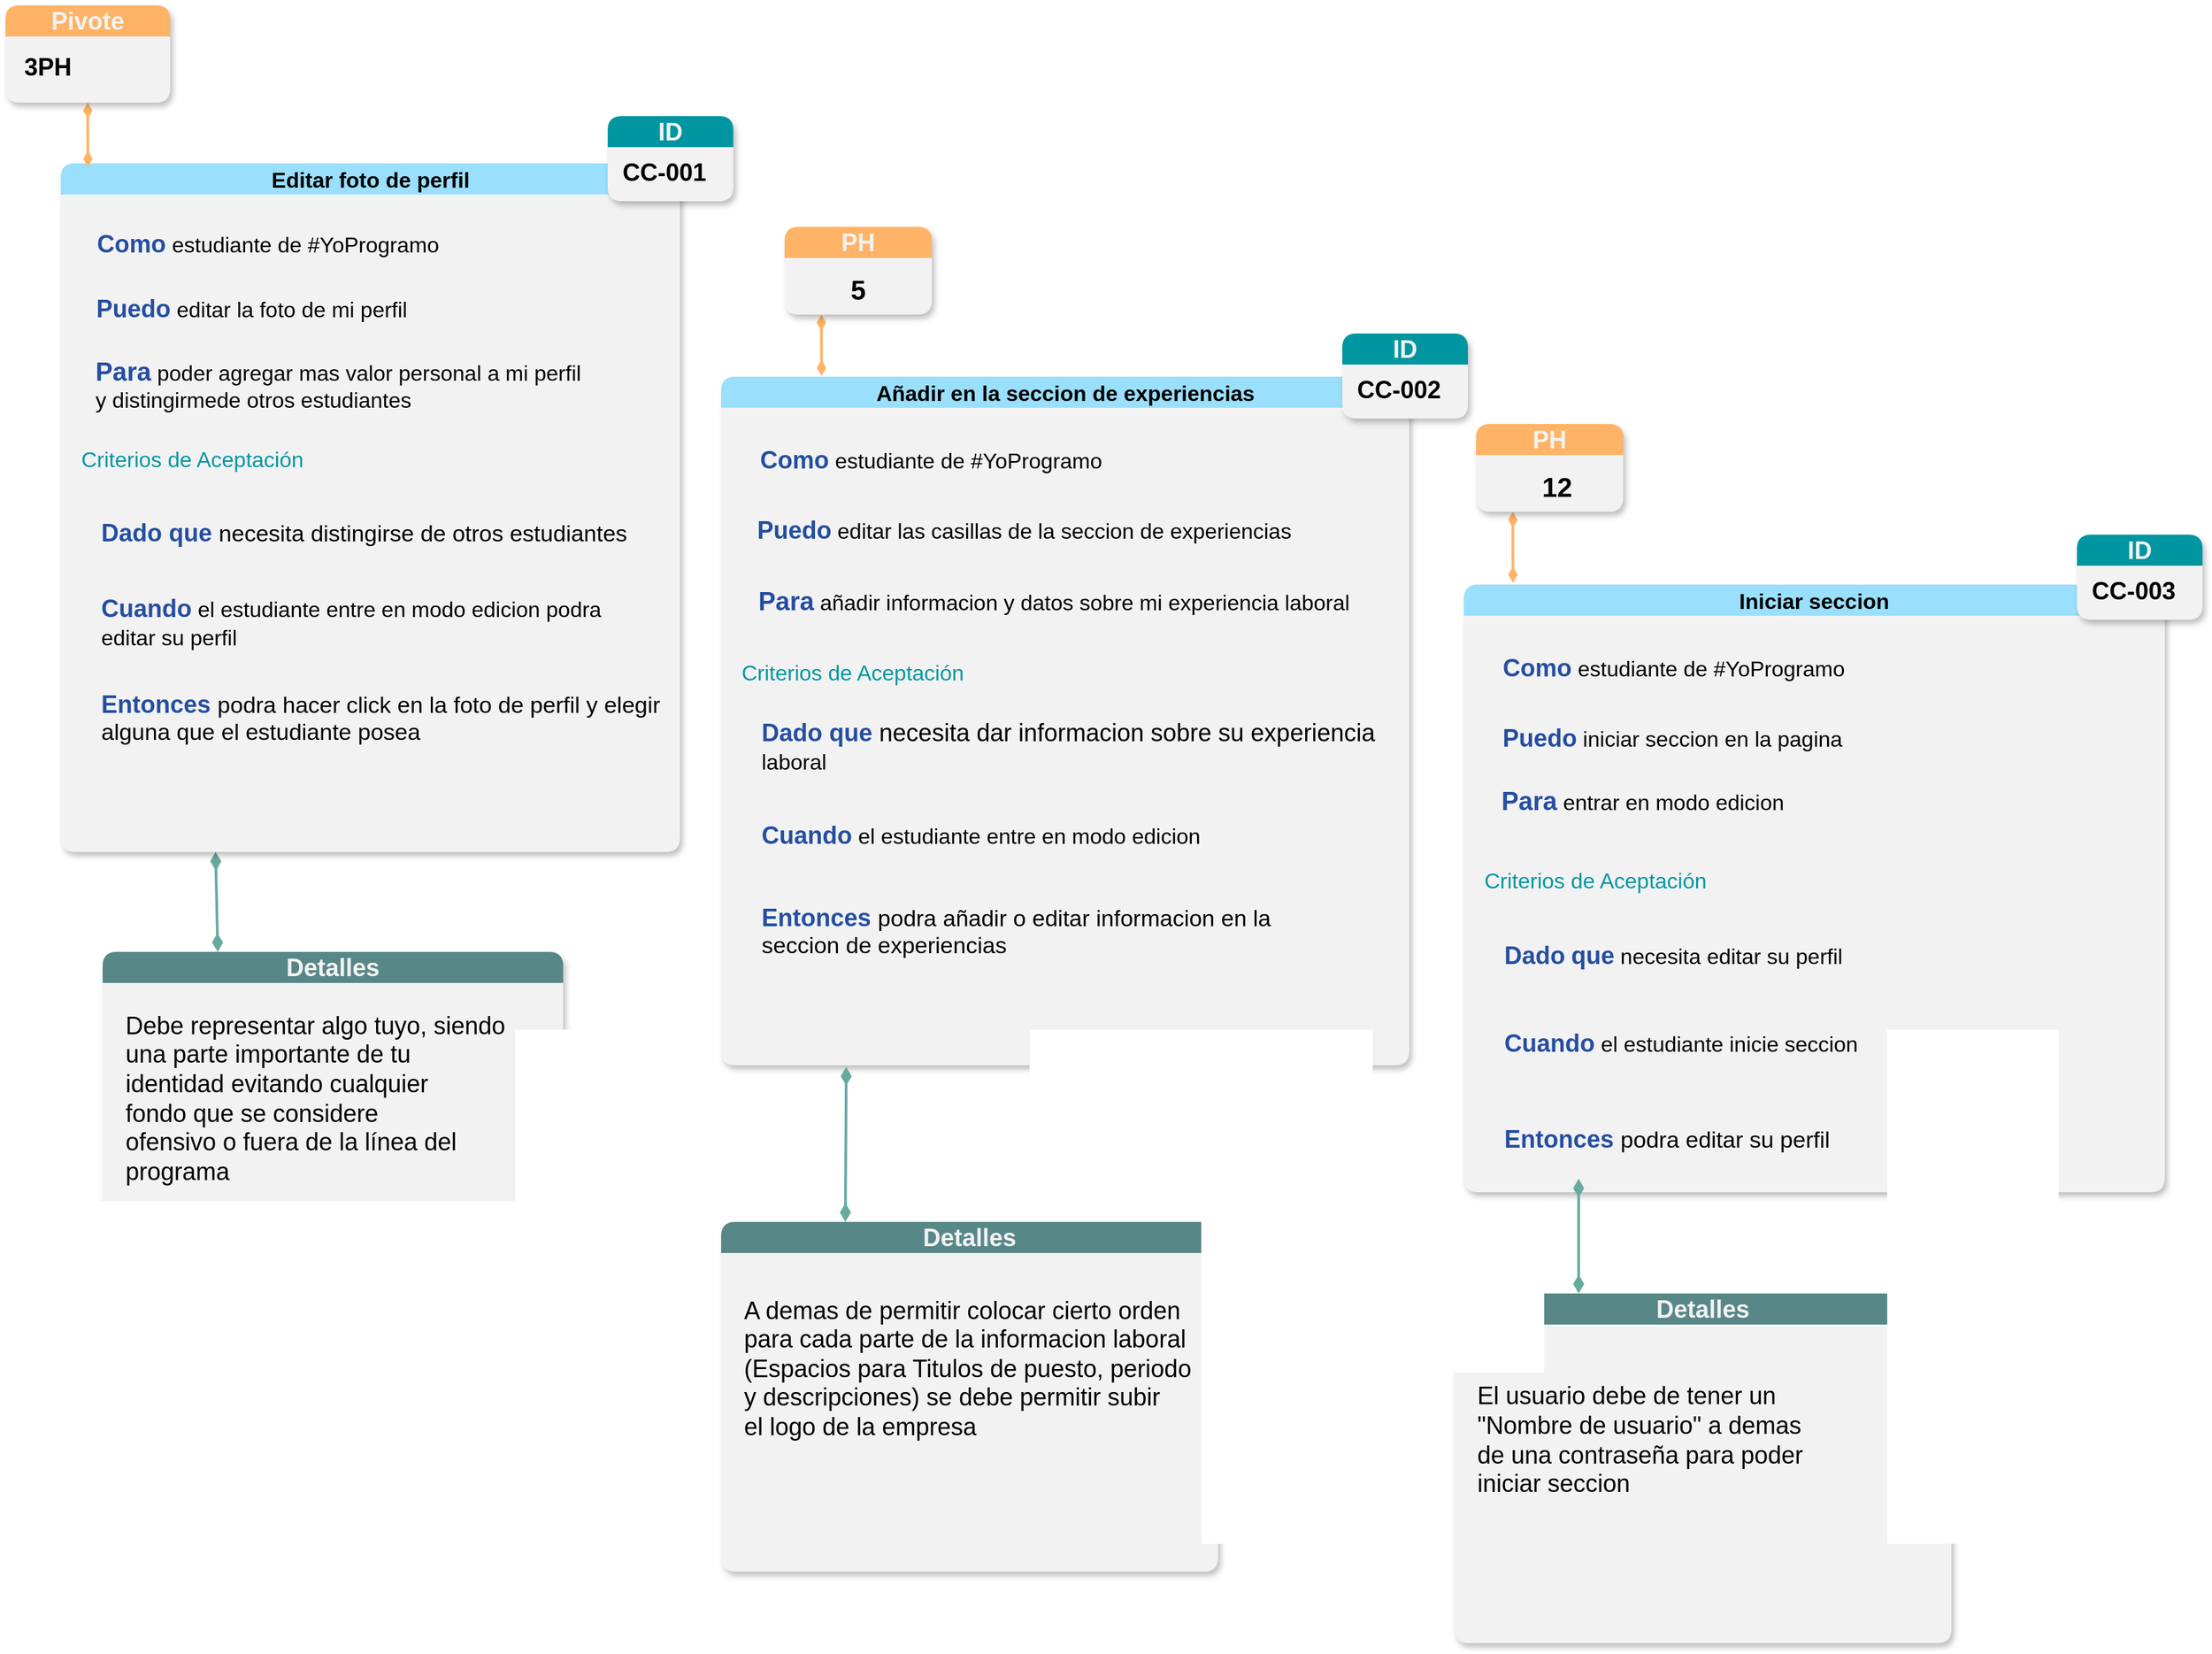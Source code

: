 <mxfile version="20.8.5" type="github">
  <diagram id="VT3ukQr_QPmnwt55tYps" name="Página-1">
    <mxGraphModel dx="1834" dy="1275" grid="0" gridSize="10" guides="1" tooltips="1" connect="1" arrows="1" fold="1" page="0" pageScale="1" pageWidth="827" pageHeight="1169" math="0" shadow="0">
      <root>
        <mxCell id="0" />
        <mxCell id="1" parent="0" />
        <mxCell id="O-t6rVWiQCJ-l5KhlSIw-54" style="edgeStyle=none;curved=1;rounded=0;orthogonalLoop=1;jettySize=auto;html=1;exitX=0.25;exitY=1;exitDx=0;exitDy=0;entryX=0.25;entryY=0;entryDx=0;entryDy=0;fontSize=18;fontColor=#000000;startSize=8;endSize=8;strokeWidth=2;strokeColor=#67AB9F;endArrow=diamondThin;endFill=1;startArrow=diamondThin;startFill=1;" parent="1" source="O-t6rVWiQCJ-l5KhlSIw-2" target="O-t6rVWiQCJ-l5KhlSIw-48" edge="1">
          <mxGeometry relative="1" as="geometry" />
        </mxCell>
        <mxCell id="O-t6rVWiQCJ-l5KhlSIw-2" value="Editar foto de perfil" style="swimlane;whiteSpace=wrap;html=1;fontSize=16;fillColor=#9ADFFC;strokeColor=none;gradientColor=none;swimlaneFillColor=#F2F2F2;rounded=1;shadow=1;" parent="1" vertex="1">
          <mxGeometry x="-674" y="-622" width="458.5" height="510" as="geometry" />
        </mxCell>
        <mxCell id="O-t6rVWiQCJ-l5KhlSIw-5" value="&lt;font style=&quot;vertical-align: inherit;&quot;&gt;&lt;font style=&quot;vertical-align: inherit;&quot;&gt;&lt;font style=&quot;vertical-align: inherit;&quot;&gt;&lt;font style=&quot;vertical-align: inherit;&quot;&gt;&lt;font style=&quot;vertical-align: inherit;&quot;&gt;&lt;font style=&quot;vertical-align: inherit;&quot;&gt;&lt;font style=&quot;vertical-align: inherit;&quot;&gt;&lt;font style=&quot;vertical-align: inherit;&quot;&gt;&lt;font style=&quot;vertical-align: inherit;&quot;&gt;&lt;font style=&quot;vertical-align: inherit;&quot;&gt;&lt;font style=&quot;vertical-align: inherit;&quot;&gt;&lt;font style=&quot;vertical-align: inherit;&quot;&gt;&lt;font style=&quot;vertical-align: inherit;&quot;&gt;&lt;font style=&quot;vertical-align: inherit;&quot;&gt;&lt;font style=&quot;vertical-align: inherit;&quot;&gt;&lt;font style=&quot;vertical-align: inherit;&quot;&gt;&lt;font style=&quot;vertical-align: inherit;&quot;&gt;&lt;font style=&quot;vertical-align: inherit;&quot;&gt;&lt;font style=&quot;vertical-align: inherit;&quot;&gt;&lt;font style=&quot;vertical-align: inherit;&quot;&gt;&lt;font color=&quot;#254ea1&quot;&gt;&lt;b&gt;&lt;font style=&quot;font-size: 18px;&quot;&gt;Como&lt;/font&gt;&lt;/b&gt; &lt;/font&gt;estudiante de #YoProgramo&lt;/font&gt;&lt;/font&gt;&lt;/font&gt;&lt;/font&gt;&lt;/font&gt;&lt;/font&gt;&lt;/font&gt;&lt;/font&gt;&lt;/font&gt;&lt;/font&gt;&lt;/font&gt;&lt;/font&gt;&lt;/font&gt;&lt;/font&gt;&lt;/font&gt;&lt;/font&gt;&lt;/font&gt;&lt;/font&gt;&lt;br&gt;&lt;/font&gt;&lt;/font&gt;" style="text;html=1;align=center;verticalAlign=middle;resizable=0;points=[];autosize=1;strokeColor=none;fillColor=none;fontSize=16;" parent="O-t6rVWiQCJ-l5KhlSIw-2" vertex="1">
          <mxGeometry x="15" y="42.5" width="275" height="34" as="geometry" />
        </mxCell>
        <mxCell id="O-t6rVWiQCJ-l5KhlSIw-6" value="&lt;font style=&quot;vertical-align: inherit;&quot;&gt;&lt;font style=&quot;vertical-align: inherit;&quot;&gt;&lt;font style=&quot;vertical-align: inherit;&quot;&gt;&lt;font style=&quot;vertical-align: inherit;&quot;&gt;&lt;font style=&quot;vertical-align: inherit;&quot;&gt;&lt;font style=&quot;vertical-align: inherit;&quot;&gt;&lt;font style=&quot;vertical-align: inherit;&quot;&gt;&lt;font style=&quot;vertical-align: inherit;&quot;&gt;&lt;b&gt;&lt;font color=&quot;#254ea1&quot; style=&quot;font-size: 18px;&quot;&gt;Puedo&lt;/font&gt;&lt;/b&gt; editar la foto de&amp;nbsp;&lt;/font&gt;&lt;/font&gt;&lt;font style=&quot;vertical-align: inherit;&quot;&gt;&lt;font style=&quot;vertical-align: inherit;&quot;&gt;mi perfil&lt;/font&gt;&lt;/font&gt;&lt;br&gt;&lt;/font&gt;&lt;/font&gt;&lt;/font&gt;&lt;/font&gt;&lt;/font&gt;&lt;/font&gt;" style="text;html=1;align=center;verticalAlign=middle;resizable=0;points=[];autosize=1;strokeColor=none;fillColor=none;fontSize=16;" parent="O-t6rVWiQCJ-l5KhlSIw-2" vertex="1">
          <mxGeometry x="15" y="91" width="251" height="34" as="geometry" />
        </mxCell>
        <mxCell id="O-t6rVWiQCJ-l5KhlSIw-7" value="&lt;font style=&quot;vertical-align: inherit;&quot;&gt;&lt;font style=&quot;vertical-align: inherit;&quot;&gt;&lt;font style=&quot;vertical-align: inherit;&quot;&gt;&lt;font style=&quot;vertical-align: inherit;&quot;&gt;&lt;b&gt;&lt;font color=&quot;#254ea1&quot; style=&quot;font-size: 19px;&quot;&gt;Para&lt;/font&gt;&lt;/b&gt; poder agregar mas valor&amp;nbsp;&lt;/font&gt;&lt;/font&gt;&lt;font style=&quot;vertical-align: inherit;&quot;&gt;&lt;font style=&quot;vertical-align: inherit;&quot;&gt;personal a mi perfil &lt;br&gt;&lt;div style=&quot;text-align: left;&quot;&gt;&lt;font style=&quot;background-color: initial; vertical-align: inherit;&quot;&gt;&lt;font style=&quot;vertical-align: inherit;&quot;&gt;y distingirme&lt;/font&gt;&lt;/font&gt;&lt;span style=&quot;background-color: initial;&quot;&gt;de otros estudiantes&lt;/span&gt;&lt;/div&gt;&lt;/font&gt;&lt;/font&gt;&lt;/font&gt;&lt;/font&gt;" style="text;html=1;align=center;verticalAlign=middle;resizable=0;points=[];autosize=1;strokeColor=none;fillColor=none;fontSize=16;" parent="O-t6rVWiQCJ-l5KhlSIw-2" vertex="1">
          <mxGeometry x="15" y="136.5" width="380" height="54" as="geometry" />
        </mxCell>
        <mxCell id="O-t6rVWiQCJ-l5KhlSIw-9" value="&lt;font style=&quot;vertical-align: inherit;&quot;&gt;&lt;font style=&quot;vertical-align: inherit;&quot;&gt;&lt;font style=&quot;vertical-align: inherit;&quot;&gt;&lt;font color=&quot;#0096a1&quot; style=&quot;vertical-align: inherit;&quot;&gt;Criterios de Aceptación&lt;/font&gt;&lt;/font&gt;&lt;/font&gt;&lt;/font&gt;" style="text;html=1;align=center;verticalAlign=middle;resizable=0;points=[];autosize=1;strokeColor=none;fillColor=none;fontSize=16;" parent="O-t6rVWiQCJ-l5KhlSIw-2" vertex="1">
          <mxGeometry x="6" y="203.5" width="182" height="31" as="geometry" />
        </mxCell>
        <mxCell id="O-t6rVWiQCJ-l5KhlSIw-10" value="&lt;font style=&quot;vertical-align: inherit;&quot;&gt;&lt;font style=&quot;vertical-align: inherit;&quot;&gt;&lt;font style=&quot;vertical-align: inherit;&quot;&gt;&lt;font style=&quot;vertical-align: inherit;&quot;&gt;&lt;font style=&quot;vertical-align: inherit;&quot;&gt;&lt;font style=&quot;vertical-align: inherit;&quot;&gt;&lt;font style=&quot;vertical-align: inherit;&quot;&gt;&lt;font style=&quot;vertical-align: inherit;&quot;&gt;&lt;font style=&quot;font-size: 18px;&quot; color=&quot;#254ea1&quot;&gt;&lt;b&gt;Dado&amp;nbsp;&lt;/b&gt;&lt;/font&gt;&lt;font color=&quot;#254ea1&quot; style=&quot;font-size: 18px;&quot;&gt;&lt;b&gt;que&amp;nbsp;&lt;/b&gt;&lt;/font&gt;&lt;span style=&quot;font-size: 17px;&quot;&gt;necesita distingirse de otros estudiantes&lt;/span&gt;&lt;/font&gt;&lt;/font&gt;&lt;/font&gt;&lt;/font&gt;&lt;/font&gt;&lt;/font&gt;&lt;/font&gt;&lt;/font&gt;" style="text;html=1;align=left;verticalAlign=middle;resizable=0;points=[];autosize=1;strokeColor=none;fillColor=none;fontSize=16;" parent="O-t6rVWiQCJ-l5KhlSIw-2" vertex="1">
          <mxGeometry x="27.5" y="256.5" width="413" height="35" as="geometry" />
        </mxCell>
        <mxCell id="O-t6rVWiQCJ-l5KhlSIw-11" value="&lt;font style=&quot;vertical-align: inherit;&quot;&gt;&lt;font style=&quot;vertical-align: inherit;&quot;&gt;&lt;font style=&quot;vertical-align: inherit;&quot;&gt;&lt;font style=&quot;vertical-align: inherit;&quot;&gt;&lt;font style=&quot;vertical-align: inherit;&quot;&gt;&lt;font style=&quot;vertical-align: inherit;&quot;&gt;&lt;font style=&quot;vertical-align: inherit;&quot;&gt;&lt;font style=&quot;vertical-align: inherit;&quot;&gt;&lt;font style=&quot;font-size: 18px;&quot; color=&quot;#254ea1&quot;&gt;&lt;b style=&quot;&quot;&gt;Cuando&lt;/b&gt;&lt;/font&gt; el estudiante entre en modo edicion podra &lt;br&gt;editar su perfil&lt;/font&gt;&lt;/font&gt;&lt;/font&gt;&lt;/font&gt;&lt;/font&gt;&lt;/font&gt;&lt;/font&gt;&lt;/font&gt;" style="text;html=1;align=left;verticalAlign=middle;resizable=0;points=[];autosize=1;strokeColor=none;fillColor=none;fontSize=16;" parent="O-t6rVWiQCJ-l5KhlSIw-2" vertex="1">
          <mxGeometry x="27.5" y="312.5" width="393" height="54" as="geometry" />
        </mxCell>
        <mxCell id="O-t6rVWiQCJ-l5KhlSIw-12" value="&lt;font style=&quot;vertical-align: inherit;&quot;&gt;&lt;font style=&quot;vertical-align: inherit;&quot;&gt;&lt;font style=&quot;vertical-align: inherit;&quot;&gt;&lt;font style=&quot;vertical-align: inherit;&quot;&gt;&lt;font color=&quot;#254ea1&quot; style=&quot;font-size: 18px;&quot;&gt;&lt;b&gt;Entonces &lt;/b&gt;&lt;/font&gt;&lt;span style=&quot;font-size: 17px;&quot;&gt;podra hacer click en la foto de perfil y elegir &lt;/span&gt;&lt;br&gt;&lt;span style=&quot;font-size: 17px;&quot;&gt;alguna que el estudiante posea&amp;nbsp;&lt;/span&gt;&lt;/font&gt;&lt;/font&gt;&lt;/font&gt;&lt;/font&gt;" style="text;html=1;align=left;verticalAlign=middle;resizable=0;points=[];autosize=1;strokeColor=none;fillColor=none;fontSize=16;" parent="O-t6rVWiQCJ-l5KhlSIw-2" vertex="1">
          <mxGeometry x="27.5" y="382.5" width="437" height="56" as="geometry" />
        </mxCell>
        <mxCell id="O-t6rVWiQCJ-l5KhlSIw-31" value="Añadir en la seccion de experiencias" style="swimlane;whiteSpace=wrap;html=1;fontSize=16;fillColor=#9ADFFC;strokeColor=none;gradientColor=none;swimlaneFillColor=#F2F2F2;rounded=1;shadow=1;" parent="1" vertex="1">
          <mxGeometry x="-185" y="-464" width="509.5" height="510" as="geometry" />
        </mxCell>
        <mxCell id="O-t6rVWiQCJ-l5KhlSIw-32" value="&lt;font style=&quot;vertical-align: inherit;&quot;&gt;&lt;font style=&quot;vertical-align: inherit;&quot;&gt;&lt;font style=&quot;vertical-align: inherit;&quot;&gt;&lt;font style=&quot;vertical-align: inherit;&quot;&gt;&lt;font style=&quot;vertical-align: inherit;&quot;&gt;&lt;font style=&quot;vertical-align: inherit;&quot;&gt;&lt;font style=&quot;vertical-align: inherit;&quot;&gt;&lt;font style=&quot;vertical-align: inherit;&quot;&gt;&lt;font style=&quot;vertical-align: inherit;&quot;&gt;&lt;font style=&quot;vertical-align: inherit;&quot;&gt;&lt;font style=&quot;vertical-align: inherit;&quot;&gt;&lt;font style=&quot;vertical-align: inherit;&quot;&gt;&lt;font style=&quot;vertical-align: inherit;&quot;&gt;&lt;font style=&quot;vertical-align: inherit;&quot;&gt;&lt;font style=&quot;vertical-align: inherit;&quot;&gt;&lt;font style=&quot;vertical-align: inherit;&quot;&gt;&lt;font style=&quot;vertical-align: inherit;&quot;&gt;&lt;font style=&quot;vertical-align: inherit;&quot;&gt;&lt;font style=&quot;vertical-align: inherit;&quot;&gt;&lt;font style=&quot;vertical-align: inherit;&quot;&gt;&lt;font color=&quot;#254ea1&quot;&gt;&lt;b&gt;&lt;font style=&quot;font-size: 18px;&quot;&gt;Como&lt;/font&gt;&lt;/b&gt; &lt;/font&gt;estudiante de #YoProgramo&lt;/font&gt;&lt;/font&gt;&lt;/font&gt;&lt;/font&gt;&lt;/font&gt;&lt;/font&gt;&lt;/font&gt;&lt;/font&gt;&lt;/font&gt;&lt;/font&gt;&lt;/font&gt;&lt;/font&gt;&lt;/font&gt;&lt;/font&gt;&lt;/font&gt;&lt;/font&gt;&lt;/font&gt;&lt;/font&gt;&lt;br&gt;&lt;/font&gt;&lt;/font&gt;" style="text;html=1;align=center;verticalAlign=middle;resizable=0;points=[];autosize=1;strokeColor=none;fillColor=none;fontSize=16;" parent="O-t6rVWiQCJ-l5KhlSIw-31" vertex="1">
          <mxGeometry x="17.5" y="45" width="275" height="34" as="geometry" />
        </mxCell>
        <mxCell id="O-t6rVWiQCJ-l5KhlSIw-33" value="&lt;font style=&quot;vertical-align: inherit;&quot;&gt;&lt;font style=&quot;vertical-align: inherit;&quot;&gt;&lt;font style=&quot;vertical-align: inherit;&quot;&gt;&lt;font style=&quot;vertical-align: inherit;&quot;&gt;&lt;font style=&quot;vertical-align: inherit;&quot;&gt;&lt;font style=&quot;vertical-align: inherit;&quot;&gt;&lt;font style=&quot;vertical-align: inherit;&quot;&gt;&lt;font style=&quot;vertical-align: inherit;&quot;&gt;&lt;b&gt;&lt;font color=&quot;#254ea1&quot; style=&quot;font-size: 18px;&quot;&gt;Puedo&lt;/font&gt;&lt;/b&gt;&amp;nbsp;editar las casillas de la seccion de experiencias&lt;/font&gt;&lt;/font&gt;&lt;br&gt;&lt;/font&gt;&lt;/font&gt;&lt;/font&gt;&lt;/font&gt;&lt;/font&gt;&lt;/font&gt;" style="text;html=1;align=center;verticalAlign=middle;resizable=0;points=[];autosize=1;strokeColor=none;fillColor=none;fontSize=16;" parent="O-t6rVWiQCJ-l5KhlSIw-31" vertex="1">
          <mxGeometry x="16" y="97" width="416" height="34" as="geometry" />
        </mxCell>
        <mxCell id="O-t6rVWiQCJ-l5KhlSIw-34" value="&lt;font style=&quot;vertical-align: inherit;&quot;&gt;&lt;font style=&quot;vertical-align: inherit;&quot;&gt;&lt;font style=&quot;vertical-align: inherit;&quot;&gt;&lt;font style=&quot;vertical-align: inherit;&quot;&gt;&lt;b&gt;&lt;font color=&quot;#254ea1&quot; style=&quot;font-size: 19px;&quot;&gt;Para&lt;/font&gt;&lt;/b&gt;&amp;nbsp;añadir informacion y datos sobre mi experiencia laboral&lt;/font&gt;&lt;/font&gt;&lt;/font&gt;&lt;/font&gt;" style="text;html=1;align=center;verticalAlign=middle;resizable=0;points=[];autosize=1;strokeColor=none;fillColor=none;fontSize=16;" parent="O-t6rVWiQCJ-l5KhlSIw-31" vertex="1">
          <mxGeometry x="17.5" y="149" width="457" height="35" as="geometry" />
        </mxCell>
        <mxCell id="O-t6rVWiQCJ-l5KhlSIw-35" value="&lt;font style=&quot;vertical-align: inherit;&quot;&gt;&lt;font style=&quot;vertical-align: inherit;&quot;&gt;&lt;font style=&quot;vertical-align: inherit;&quot;&gt;&lt;font color=&quot;#0096a1&quot; style=&quot;vertical-align: inherit;&quot;&gt;Criterios de Aceptación&lt;/font&gt;&lt;/font&gt;&lt;/font&gt;&lt;/font&gt;" style="text;html=1;align=center;verticalAlign=middle;resizable=0;points=[];autosize=1;strokeColor=none;fillColor=none;fontSize=16;" parent="O-t6rVWiQCJ-l5KhlSIw-31" vertex="1">
          <mxGeometry x="6" y="203.5" width="182" height="31" as="geometry" />
        </mxCell>
        <mxCell id="O-t6rVWiQCJ-l5KhlSIw-36" value="&lt;font style=&quot;vertical-align: inherit;&quot;&gt;&lt;font style=&quot;vertical-align: inherit;&quot;&gt;&lt;font style=&quot;vertical-align: inherit;&quot;&gt;&lt;font style=&quot;vertical-align: inherit;&quot;&gt;&lt;font style=&quot;vertical-align: inherit;&quot;&gt;&lt;font style=&quot;vertical-align: inherit;&quot;&gt;&lt;font style=&quot;vertical-align: inherit; font-size: 18px;&quot;&gt;&lt;font style=&quot;vertical-align: inherit; font-size: 18px;&quot;&gt;&lt;font color=&quot;#254ea1&quot;&gt;&lt;font style=&quot;font-size: 18px;&quot;&gt;&lt;b style=&quot;&quot;&gt;Dado &lt;/b&gt;&lt;/font&gt;&lt;b&gt;que&lt;/b&gt;&lt;/font&gt; necesita dar informacion sobre su experiencia&amp;nbsp;&lt;br&gt;&lt;/font&gt;&lt;/font&gt;&lt;/font&gt;&lt;/font&gt;&lt;/font&gt;&lt;/font&gt;laboral&lt;br&gt;&lt;/font&gt;&lt;/font&gt;" style="text;html=1;align=left;verticalAlign=middle;resizable=0;points=[];autosize=1;strokeColor=none;fillColor=none;fontSize=16;" parent="O-t6rVWiQCJ-l5KhlSIw-31" vertex="1">
          <mxGeometry x="27.5" y="246.5" width="482" height="54" as="geometry" />
        </mxCell>
        <mxCell id="O-t6rVWiQCJ-l5KhlSIw-37" value="&lt;font style=&quot;vertical-align: inherit;&quot;&gt;&lt;font style=&quot;vertical-align: inherit;&quot;&gt;&lt;font style=&quot;vertical-align: inherit;&quot;&gt;&lt;font style=&quot;vertical-align: inherit;&quot;&gt;&lt;font style=&quot;vertical-align: inherit;&quot;&gt;&lt;font style=&quot;vertical-align: inherit;&quot;&gt;&lt;font style=&quot;vertical-align: inherit;&quot;&gt;&lt;font style=&quot;vertical-align: inherit;&quot;&gt;&lt;font style=&quot;font-size: 18px;&quot; color=&quot;#254ea1&quot;&gt;&lt;b style=&quot;&quot;&gt;Cuando&lt;/b&gt;&lt;/font&gt; el estudiante entre en modo edicion&amp;nbsp;&lt;/font&gt;&lt;/font&gt;&lt;/font&gt;&lt;/font&gt;&lt;/font&gt;&lt;/font&gt;&lt;/font&gt;&lt;/font&gt;" style="text;html=1;align=left;verticalAlign=middle;resizable=0;points=[];autosize=1;strokeColor=none;fillColor=none;fontSize=16;" parent="O-t6rVWiQCJ-l5KhlSIw-31" vertex="1">
          <mxGeometry x="27.5" y="322.5" width="352" height="35" as="geometry" />
        </mxCell>
        <mxCell id="O-t6rVWiQCJ-l5KhlSIw-38" value="&lt;font style=&quot;vertical-align: inherit;&quot;&gt;&lt;font style=&quot;vertical-align: inherit;&quot;&gt;&lt;font style=&quot;vertical-align: inherit;&quot;&gt;&lt;font style=&quot;vertical-align: inherit;&quot;&gt;&lt;font color=&quot;#254ea1&quot; style=&quot;font-size: 18px;&quot;&gt;&lt;b&gt;Entonces &lt;/b&gt;&lt;/font&gt;&lt;span style=&quot;font-size: 17px;&quot;&gt;podra añadir o editar informacion en la&amp;nbsp;&lt;br&gt;seccion de experiencias&lt;br&gt;&lt;/span&gt;&lt;/font&gt;&lt;/font&gt;&lt;/font&gt;&lt;/font&gt;" style="text;html=1;align=left;verticalAlign=middle;resizable=0;points=[];autosize=1;strokeColor=none;fillColor=none;fontSize=16;" parent="O-t6rVWiQCJ-l5KhlSIw-31" vertex="1">
          <mxGeometry x="27.5" y="382.5" width="404" height="56" as="geometry" />
        </mxCell>
        <mxCell id="O-t6rVWiQCJ-l5KhlSIw-39" value="Iniciar seccion" style="swimlane;whiteSpace=wrap;html=1;fontSize=16;fillColor=#9ADFFC;strokeColor=none;gradientColor=none;swimlaneFillColor=#F2F2F2;rounded=1;shadow=1;" parent="1" vertex="1">
          <mxGeometry x="365" y="-310" width="519" height="450" as="geometry" />
        </mxCell>
        <mxCell id="O-t6rVWiQCJ-l5KhlSIw-40" value="&lt;font style=&quot;vertical-align: inherit;&quot;&gt;&lt;font style=&quot;vertical-align: inherit;&quot;&gt;&lt;font style=&quot;vertical-align: inherit;&quot;&gt;&lt;font style=&quot;vertical-align: inherit;&quot;&gt;&lt;font style=&quot;vertical-align: inherit;&quot;&gt;&lt;font style=&quot;vertical-align: inherit;&quot;&gt;&lt;font style=&quot;vertical-align: inherit;&quot;&gt;&lt;font style=&quot;vertical-align: inherit;&quot;&gt;&lt;font style=&quot;vertical-align: inherit;&quot;&gt;&lt;font style=&quot;vertical-align: inherit;&quot;&gt;&lt;font style=&quot;vertical-align: inherit;&quot;&gt;&lt;font style=&quot;vertical-align: inherit;&quot;&gt;&lt;font style=&quot;vertical-align: inherit;&quot;&gt;&lt;font style=&quot;vertical-align: inherit;&quot;&gt;&lt;font style=&quot;vertical-align: inherit;&quot;&gt;&lt;font style=&quot;vertical-align: inherit;&quot;&gt;&lt;font style=&quot;vertical-align: inherit;&quot;&gt;&lt;font style=&quot;vertical-align: inherit;&quot;&gt;&lt;font style=&quot;vertical-align: inherit;&quot;&gt;&lt;font style=&quot;vertical-align: inherit;&quot;&gt;&lt;font color=&quot;#254ea1&quot;&gt;&lt;b&gt;&lt;font style=&quot;font-size: 18px;&quot;&gt;Como&lt;/font&gt;&lt;/b&gt; &lt;/font&gt;estudiante de #YoProgramo&lt;/font&gt;&lt;/font&gt;&lt;/font&gt;&lt;/font&gt;&lt;/font&gt;&lt;/font&gt;&lt;/font&gt;&lt;/font&gt;&lt;/font&gt;&lt;/font&gt;&lt;/font&gt;&lt;/font&gt;&lt;/font&gt;&lt;/font&gt;&lt;/font&gt;&lt;/font&gt;&lt;/font&gt;&lt;/font&gt;&lt;br&gt;&lt;/font&gt;&lt;/font&gt;" style="text;html=1;align=center;verticalAlign=middle;resizable=0;points=[];autosize=1;strokeColor=none;fillColor=none;fontSize=16;" parent="O-t6rVWiQCJ-l5KhlSIw-39" vertex="1">
          <mxGeometry x="17.5" y="45" width="275" height="34" as="geometry" />
        </mxCell>
        <mxCell id="O-t6rVWiQCJ-l5KhlSIw-41" value="&lt;font style=&quot;vertical-align: inherit;&quot;&gt;&lt;font style=&quot;vertical-align: inherit;&quot;&gt;&lt;font style=&quot;vertical-align: inherit;&quot;&gt;&lt;font style=&quot;vertical-align: inherit;&quot;&gt;&lt;font style=&quot;vertical-align: inherit;&quot;&gt;&lt;font style=&quot;vertical-align: inherit;&quot;&gt;&lt;font style=&quot;vertical-align: inherit;&quot;&gt;&lt;font style=&quot;vertical-align: inherit;&quot;&gt;&lt;b&gt;&lt;font color=&quot;#254ea1&quot; style=&quot;font-size: 18px;&quot;&gt;Puedo&lt;/font&gt;&lt;/b&gt;&amp;nbsp;iniciar seccion en la pagina&lt;/font&gt;&lt;/font&gt;&lt;br&gt;&lt;/font&gt;&lt;/font&gt;&lt;/font&gt;&lt;/font&gt;&lt;/font&gt;&lt;/font&gt;" style="text;html=1;align=center;verticalAlign=middle;resizable=0;points=[];autosize=1;strokeColor=none;fillColor=none;fontSize=16;" parent="O-t6rVWiQCJ-l5KhlSIw-39" vertex="1">
          <mxGeometry x="17.5" y="97" width="272" height="34" as="geometry" />
        </mxCell>
        <mxCell id="O-t6rVWiQCJ-l5KhlSIw-42" value="&lt;font style=&quot;vertical-align: inherit;&quot;&gt;&lt;font style=&quot;vertical-align: inherit;&quot;&gt;&lt;font style=&quot;vertical-align: inherit;&quot;&gt;&lt;font style=&quot;vertical-align: inherit;&quot;&gt;&lt;b&gt;&lt;font color=&quot;#254ea1&quot; style=&quot;font-size: 19px;&quot;&gt;Para&lt;/font&gt;&lt;/b&gt;&amp;nbsp;entrar en modo edicion&lt;/font&gt;&lt;/font&gt;&lt;/font&gt;&lt;/font&gt;" style="text;html=1;align=center;verticalAlign=middle;resizable=0;points=[];autosize=1;strokeColor=none;fillColor=none;fontSize=16;" parent="O-t6rVWiQCJ-l5KhlSIw-39" vertex="1">
          <mxGeometry x="17.5" y="143" width="229" height="35" as="geometry" />
        </mxCell>
        <mxCell id="O-t6rVWiQCJ-l5KhlSIw-43" value="&lt;font style=&quot;vertical-align: inherit;&quot;&gt;&lt;font style=&quot;vertical-align: inherit;&quot;&gt;&lt;font style=&quot;vertical-align: inherit;&quot;&gt;&lt;font color=&quot;#0096a1&quot; style=&quot;vertical-align: inherit;&quot;&gt;Criterios de Aceptación&lt;/font&gt;&lt;/font&gt;&lt;/font&gt;&lt;/font&gt;" style="text;html=1;align=center;verticalAlign=middle;resizable=0;points=[];autosize=1;strokeColor=none;fillColor=none;fontSize=16;" parent="O-t6rVWiQCJ-l5KhlSIw-39" vertex="1">
          <mxGeometry x="6" y="203.5" width="182" height="31" as="geometry" />
        </mxCell>
        <mxCell id="O-t6rVWiQCJ-l5KhlSIw-44" value="&lt;font style=&quot;vertical-align: inherit;&quot;&gt;&lt;font style=&quot;vertical-align: inherit;&quot;&gt;&lt;font style=&quot;vertical-align: inherit;&quot;&gt;&lt;font style=&quot;vertical-align: inherit;&quot;&gt;&lt;font style=&quot;vertical-align: inherit;&quot;&gt;&lt;font style=&quot;vertical-align: inherit;&quot;&gt;&lt;font style=&quot;vertical-align: inherit;&quot;&gt;&lt;font style=&quot;vertical-align: inherit;&quot;&gt;&lt;font style=&quot;&quot; color=&quot;#254ea1&quot;&gt;&lt;b style=&quot;&quot;&gt;&lt;font style=&quot;font-size: 18px;&quot;&gt;Dado&lt;/font&gt;&lt;/b&gt;&lt;b style=&quot;font-size: 16px;&quot;&gt; &lt;/b&gt;&lt;/font&gt;&lt;b&gt;&lt;font color=&quot;#254ea1&quot; style=&quot;font-size: 18px;&quot;&gt;que&lt;/font&gt;&lt;/b&gt; necesita editar su perfil&lt;/font&gt;&lt;/font&gt;&lt;/font&gt;&lt;/font&gt;&lt;/font&gt;&lt;/font&gt;&lt;br&gt;&lt;/font&gt;&lt;/font&gt;" style="text;html=1;align=left;verticalAlign=middle;resizable=0;points=[];autosize=1;strokeColor=none;fillColor=none;fontSize=16;" parent="O-t6rVWiQCJ-l5KhlSIw-39" vertex="1">
          <mxGeometry x="27.5" y="257.5" width="272" height="34" as="geometry" />
        </mxCell>
        <mxCell id="O-t6rVWiQCJ-l5KhlSIw-45" value="&lt;font style=&quot;vertical-align: inherit;&quot;&gt;&lt;font style=&quot;vertical-align: inherit;&quot;&gt;&lt;font style=&quot;vertical-align: inherit;&quot;&gt;&lt;font style=&quot;vertical-align: inherit;&quot;&gt;&lt;font style=&quot;vertical-align: inherit;&quot;&gt;&lt;font style=&quot;vertical-align: inherit;&quot;&gt;&lt;font style=&quot;vertical-align: inherit;&quot;&gt;&lt;font style=&quot;vertical-align: inherit;&quot;&gt;&lt;font style=&quot;font-size: 18px;&quot; color=&quot;#254ea1&quot;&gt;&lt;b style=&quot;&quot;&gt;Cuando&lt;/b&gt;&lt;/font&gt; el estudiante inicie seccion&amp;nbsp;&lt;/font&gt;&lt;/font&gt;&lt;/font&gt;&lt;/font&gt;&lt;/font&gt;&lt;/font&gt;&lt;/font&gt;&lt;/font&gt;" style="text;html=1;align=left;verticalAlign=middle;resizable=0;points=[];autosize=1;strokeColor=none;fillColor=none;fontSize=16;" parent="O-t6rVWiQCJ-l5KhlSIw-39" vertex="1">
          <mxGeometry x="27.5" y="322.5" width="287" height="35" as="geometry" />
        </mxCell>
        <mxCell id="O-t6rVWiQCJ-l5KhlSIw-46" value="&lt;font style=&quot;vertical-align: inherit;&quot;&gt;&lt;font style=&quot;vertical-align: inherit;&quot;&gt;&lt;font style=&quot;vertical-align: inherit;&quot;&gt;&lt;font style=&quot;vertical-align: inherit;&quot;&gt;&lt;font color=&quot;#254ea1&quot; style=&quot;font-size: 18px;&quot;&gt;&lt;b&gt;Entonces &lt;/b&gt;&lt;/font&gt;&lt;span style=&quot;font-size: 17px;&quot;&gt;podra editar su perfil&lt;br&gt;&lt;/span&gt;&lt;/font&gt;&lt;/font&gt;&lt;/font&gt;&lt;/font&gt;" style="text;html=1;align=left;verticalAlign=middle;resizable=0;points=[];autosize=1;strokeColor=none;fillColor=none;fontSize=16;" parent="O-t6rVWiQCJ-l5KhlSIw-39" vertex="1">
          <mxGeometry x="27.5" y="393.5" width="263" height="35" as="geometry" />
        </mxCell>
        <mxCell id="O-t6rVWiQCJ-l5KhlSIw-48" value="&lt;font color=&quot;#f2f2f2&quot;&gt;Detalles&lt;/font&gt;" style="swimlane;whiteSpace=wrap;html=1;rounded=1;shadow=1;fontSize=18;fontColor=#254EA1;fillColor=#588787;gradientColor=none;swimlaneFillColor=#F2F2F2;strokeColor=none;" parent="1" vertex="1">
          <mxGeometry x="-643" y="-38" width="341" height="259" as="geometry" />
        </mxCell>
        <mxCell id="O-t6rVWiQCJ-l5KhlSIw-49" value="&lt;font color=&quot;#000000&quot;&gt;Debe representar algo tuyo, siendo&lt;br&gt;una parte importante de tu&lt;br&gt;identidad evitando cualquier&lt;br&gt;fondo que se considere&lt;br&gt;ofensivo o fuera de la línea del&lt;br&gt;programa&amp;nbsp;&lt;/font&gt;" style="text;html=1;align=left;verticalAlign=middle;resizable=0;points=[];autosize=1;strokeColor=none;fillColor=none;fontSize=18;fontColor=#F2F2F2;" parent="O-t6rVWiQCJ-l5KhlSIw-48" vertex="1">
          <mxGeometry x="15" y="38" width="303" height="142" as="geometry" />
        </mxCell>
        <mxCell id="O-t6rVWiQCJ-l5KhlSIw-55" style="edgeStyle=none;curved=1;rounded=0;orthogonalLoop=1;jettySize=auto;html=1;exitX=0.25;exitY=0;exitDx=0;exitDy=0;strokeColor=#67AB9F;strokeWidth=2;fontSize=18;fontColor=#000000;startArrow=diamondThin;startFill=1;endArrow=diamondThin;endFill=1;startSize=8;endSize=8;" parent="1" source="O-t6rVWiQCJ-l5KhlSIw-50" edge="1">
          <mxGeometry relative="1" as="geometry">
            <mxPoint x="-92.333" y="47.111" as="targetPoint" />
          </mxGeometry>
        </mxCell>
        <mxCell id="O-t6rVWiQCJ-l5KhlSIw-50" value="&lt;font color=&quot;#f2f2f2&quot;&gt;Detalles&lt;/font&gt;" style="swimlane;whiteSpace=wrap;html=1;rounded=1;shadow=1;fontSize=18;fontColor=#254EA1;fillColor=#588787;gradientColor=none;swimlaneFillColor=#F2F2F2;strokeColor=none;" parent="1" vertex="1">
          <mxGeometry x="-185" y="162" width="368" height="259" as="geometry" />
        </mxCell>
        <mxCell id="O-t6rVWiQCJ-l5KhlSIw-51" value="&lt;font color=&quot;#000000&quot;&gt;A demas de permitir colocar cierto orden&amp;nbsp;&lt;br&gt;para cada parte de la informacion laboral&lt;br&gt;(Espacios para Titulos de puesto, periodo&lt;br&gt;y descripciones) se debe permitir subir&lt;br&gt;el logo de la empresa&lt;br&gt;&lt;/font&gt;" style="text;html=1;align=left;verticalAlign=middle;resizable=0;points=[];autosize=1;strokeColor=none;fillColor=none;fontSize=18;fontColor=#F2F2F2;" parent="O-t6rVWiQCJ-l5KhlSIw-50" vertex="1">
          <mxGeometry x="15" y="49" width="353" height="120" as="geometry" />
        </mxCell>
        <mxCell id="O-t6rVWiQCJ-l5KhlSIw-56" style="edgeStyle=none;curved=1;rounded=0;orthogonalLoop=1;jettySize=auto;html=1;exitX=0.25;exitY=0;exitDx=0;exitDy=0;strokeColor=#67AB9F;strokeWidth=2;fontSize=18;fontColor=#000000;startArrow=diamondThin;startFill=1;endArrow=diamondThin;endFill=1;startSize=8;endSize=8;" parent="1" source="O-t6rVWiQCJ-l5KhlSIw-52" edge="1">
          <mxGeometry relative="1" as="geometry">
            <mxPoint x="450" y="130" as="targetPoint" />
          </mxGeometry>
        </mxCell>
        <mxCell id="O-t6rVWiQCJ-l5KhlSIw-52" value="&lt;font color=&quot;#f2f2f2&quot;&gt;Detalles&lt;/font&gt;" style="swimlane;whiteSpace=wrap;html=1;rounded=1;shadow=1;fontSize=18;fontColor=#254EA1;fillColor=#588787;gradientColor=none;swimlaneFillColor=#F2F2F2;strokeColor=none;" parent="1" vertex="1">
          <mxGeometry x="358" y="215" width="368" height="259" as="geometry" />
        </mxCell>
        <mxCell id="O-t6rVWiQCJ-l5KhlSIw-53" value="&lt;font color=&quot;#000000&quot;&gt;El usuario debe de tener un &lt;br&gt;&quot;Nombre de usuario&quot; a demas&lt;br&gt;de una contraseña para poder&lt;br&gt;iniciar seccion&lt;br&gt;&lt;/font&gt;" style="text;html=1;align=left;verticalAlign=middle;resizable=0;points=[];autosize=1;strokeColor=none;fillColor=none;fontSize=18;fontColor=#F2F2F2;" parent="O-t6rVWiQCJ-l5KhlSIw-52" vertex="1">
          <mxGeometry x="15" y="60" width="261" height="98" as="geometry" />
        </mxCell>
        <mxCell id="0bzHf-aCcdu05iV_dVPJ-3" style="edgeStyle=orthogonalEdgeStyle;rounded=0;orthogonalLoop=1;jettySize=auto;html=1;exitX=0.5;exitY=1;exitDx=0;exitDy=0;entryX=0.044;entryY=0.005;entryDx=0;entryDy=0;entryPerimeter=0;strokeWidth=2;strokeColor=#FFB366;endArrow=diamondThin;endFill=1;startArrow=diamondThin;startFill=1;" edge="1" parent="1" source="0bzHf-aCcdu05iV_dVPJ-1" target="O-t6rVWiQCJ-l5KhlSIw-2">
          <mxGeometry relative="1" as="geometry" />
        </mxCell>
        <mxCell id="0bzHf-aCcdu05iV_dVPJ-1" value="&lt;font color=&quot;#f2f2f2&quot;&gt;&lt;font style=&quot;vertical-align: inherit;&quot;&gt;&lt;font style=&quot;vertical-align: inherit;&quot;&gt;Pivote&lt;/font&gt;&lt;/font&gt;&lt;/font&gt;" style="swimlane;whiteSpace=wrap;html=1;rounded=1;shadow=1;fontSize=18;fontColor=#254EA1;fillColor=#FFB366;gradientColor=none;swimlaneFillColor=#F2F2F2;strokeColor=none;" vertex="1" parent="1">
          <mxGeometry x="-715" y="-739" width="122" height="72" as="geometry" />
        </mxCell>
        <mxCell id="0bzHf-aCcdu05iV_dVPJ-2" value="&lt;font color=&quot;#000000&quot;&gt;&lt;font style=&quot;vertical-align: inherit;&quot;&gt;&lt;font style=&quot;vertical-align: inherit;&quot;&gt;&lt;font style=&quot;vertical-align: inherit;&quot;&gt;&lt;font style=&quot;vertical-align: inherit;&quot;&gt;&lt;font style=&quot;vertical-align: inherit;&quot;&gt;&lt;font style=&quot;vertical-align: inherit;&quot;&gt;&lt;font style=&quot;vertical-align: inherit;&quot;&gt;&lt;font style=&quot;vertical-align: inherit;&quot;&gt;&lt;font style=&quot;vertical-align: inherit;&quot;&gt;&lt;font style=&quot;vertical-align: inherit;&quot;&gt;&lt;b&gt;3PH&lt;/b&gt;&lt;/font&gt;&lt;/font&gt;&lt;/font&gt;&lt;/font&gt;&lt;/font&gt;&lt;/font&gt;&lt;/font&gt;&lt;/font&gt;&lt;/font&gt;&lt;/font&gt;&lt;/font&gt;" style="text;html=1;align=left;verticalAlign=middle;resizable=0;points=[];autosize=1;strokeColor=none;fillColor=none;fontSize=18;fontColor=#F2F2F2;" vertex="1" parent="0bzHf-aCcdu05iV_dVPJ-1">
          <mxGeometry x="12" y="29" width="53" height="34" as="geometry" />
        </mxCell>
        <mxCell id="0bzHf-aCcdu05iV_dVPJ-8" style="edgeStyle=orthogonalEdgeStyle;rounded=0;orthogonalLoop=1;jettySize=auto;html=1;exitX=0.25;exitY=1;exitDx=0;exitDy=0;entryX=0.146;entryY=-0.001;entryDx=0;entryDy=0;entryPerimeter=0;strokeColor=#FFB366;strokeWidth=2;fontSize=20;startArrow=diamondThin;startFill=1;endArrow=diamondThin;endFill=1;" edge="1" parent="1" source="0bzHf-aCcdu05iV_dVPJ-4" target="O-t6rVWiQCJ-l5KhlSIw-31">
          <mxGeometry relative="1" as="geometry" />
        </mxCell>
        <mxCell id="0bzHf-aCcdu05iV_dVPJ-4" value="&lt;font color=&quot;#f2f2f2&quot;&gt;&lt;font style=&quot;vertical-align: inherit;&quot;&gt;&lt;font style=&quot;vertical-align: inherit;&quot;&gt;PH&lt;/font&gt;&lt;/font&gt;&lt;/font&gt;" style="swimlane;whiteSpace=wrap;html=1;rounded=1;shadow=1;fontSize=18;fontColor=#254EA1;fillColor=#FFB366;gradientColor=none;swimlaneFillColor=#F2F2F2;strokeColor=none;startSize=23;" vertex="1" parent="1">
          <mxGeometry x="-138" y="-575" width="109" height="65" as="geometry" />
        </mxCell>
        <mxCell id="0bzHf-aCcdu05iV_dVPJ-5" value="&lt;font color=&quot;#000000&quot;&gt;&lt;font style=&quot;vertical-align: inherit;&quot;&gt;&lt;font style=&quot;vertical-align: inherit;&quot;&gt;&lt;font style=&quot;vertical-align: inherit;&quot;&gt;&lt;font style=&quot;vertical-align: inherit;&quot;&gt;&lt;font style=&quot;vertical-align: inherit;&quot;&gt;&lt;font style=&quot;vertical-align: inherit;&quot;&gt;&lt;font style=&quot;vertical-align: inherit;&quot;&gt;&lt;font style=&quot;vertical-align: inherit;&quot;&gt;&lt;font style=&quot;vertical-align: inherit; font-size: 20px;&quot;&gt;&lt;font style=&quot;vertical-align: inherit; font-size: 20px;&quot;&gt;&lt;font style=&quot;vertical-align: inherit; font-size: 20px;&quot;&gt;&lt;font style=&quot;vertical-align: inherit; font-size: 20px;&quot;&gt;&lt;b&gt;5&lt;/b&gt;&lt;/font&gt;&lt;/font&gt;&lt;/font&gt;&lt;/font&gt;&lt;/font&gt;&lt;/font&gt;&lt;/font&gt;&lt;/font&gt;&lt;/font&gt;&lt;/font&gt;&lt;/font&gt;&lt;/font&gt;&lt;/font&gt;" style="text;html=1;align=left;verticalAlign=middle;resizable=0;points=[];autosize=1;strokeColor=none;fillColor=none;fontSize=18;fontColor=#F2F2F2;" vertex="1" parent="0bzHf-aCcdu05iV_dVPJ-4">
          <mxGeometry x="47" y="29" width="29" height="36" as="geometry" />
        </mxCell>
        <mxCell id="0bzHf-aCcdu05iV_dVPJ-9" style="edgeStyle=orthogonalEdgeStyle;rounded=0;orthogonalLoop=1;jettySize=auto;html=1;exitX=0.25;exitY=1;exitDx=0;exitDy=0;entryX=0.07;entryY=-0.003;entryDx=0;entryDy=0;entryPerimeter=0;strokeColor=#FFB366;strokeWidth=2;fontSize=20;startArrow=diamondThin;startFill=1;endArrow=diamondThin;endFill=1;" edge="1" parent="1" source="0bzHf-aCcdu05iV_dVPJ-6" target="O-t6rVWiQCJ-l5KhlSIw-39">
          <mxGeometry relative="1" as="geometry" />
        </mxCell>
        <mxCell id="0bzHf-aCcdu05iV_dVPJ-6" value="&lt;font color=&quot;#f2f2f2&quot;&gt;&lt;font style=&quot;vertical-align: inherit;&quot;&gt;&lt;font style=&quot;vertical-align: inherit;&quot;&gt;PH&lt;/font&gt;&lt;/font&gt;&lt;/font&gt;" style="swimlane;whiteSpace=wrap;html=1;rounded=1;shadow=1;fontSize=18;fontColor=#254EA1;fillColor=#FFB366;gradientColor=none;swimlaneFillColor=#F2F2F2;strokeColor=none;startSize=23;" vertex="1" parent="1">
          <mxGeometry x="374" y="-429" width="109" height="65" as="geometry" />
        </mxCell>
        <mxCell id="0bzHf-aCcdu05iV_dVPJ-7" value="&lt;font color=&quot;#000000&quot;&gt;&lt;font style=&quot;vertical-align: inherit;&quot;&gt;&lt;font style=&quot;vertical-align: inherit;&quot;&gt;&lt;font style=&quot;vertical-align: inherit;&quot;&gt;&lt;font style=&quot;vertical-align: inherit;&quot;&gt;&lt;font style=&quot;vertical-align: inherit;&quot;&gt;&lt;font style=&quot;vertical-align: inherit;&quot;&gt;&lt;font style=&quot;vertical-align: inherit;&quot;&gt;&lt;font style=&quot;vertical-align: inherit;&quot;&gt;&lt;font style=&quot;vertical-align: inherit; font-size: 20px;&quot;&gt;&lt;font style=&quot;vertical-align: inherit; font-size: 20px;&quot;&gt;&lt;font style=&quot;vertical-align: inherit; font-size: 20px;&quot;&gt;&lt;font style=&quot;vertical-align: inherit; font-size: 20px;&quot;&gt;&lt;b&gt;&lt;font style=&quot;vertical-align: inherit;&quot;&gt;&lt;font style=&quot;vertical-align: inherit;&quot;&gt;&lt;font style=&quot;vertical-align: inherit;&quot;&gt;&lt;font style=&quot;vertical-align: inherit;&quot;&gt;12&lt;/font&gt;&lt;/font&gt;&lt;/font&gt;&lt;/font&gt;&lt;/b&gt;&lt;/font&gt;&lt;/font&gt;&lt;/font&gt;&lt;/font&gt;&lt;/font&gt;&lt;/font&gt;&lt;/font&gt;&lt;/font&gt;&lt;/font&gt;&lt;/font&gt;&lt;/font&gt;&lt;/font&gt;&lt;/font&gt;" style="text;html=1;align=left;verticalAlign=middle;resizable=0;points=[];autosize=1;strokeColor=none;fillColor=none;fontSize=18;fontColor=#F2F2F2;" vertex="1" parent="0bzHf-aCcdu05iV_dVPJ-6">
          <mxGeometry x="47" y="29" width="41" height="36" as="geometry" />
        </mxCell>
        <mxCell id="0bzHf-aCcdu05iV_dVPJ-11" value="&lt;font color=&quot;#f2f2f2&quot;&gt;ID&lt;/font&gt;" style="swimlane;whiteSpace=wrap;html=1;rounded=1;shadow=1;fontSize=18;fontColor=#254EA1;fillColor=#0096A1;gradientColor=none;swimlaneFillColor=#F2F2F2;strokeColor=none;startSize=23;" vertex="1" parent="1">
          <mxGeometry x="-269" y="-657" width="93" height="63" as="geometry" />
        </mxCell>
        <mxCell id="0bzHf-aCcdu05iV_dVPJ-12" value="&lt;font color=&quot;#000000&quot;&gt;&lt;font style=&quot;vertical-align: inherit;&quot;&gt;&lt;font style=&quot;vertical-align: inherit;&quot;&gt;&lt;font style=&quot;vertical-align: inherit;&quot;&gt;&lt;font style=&quot;vertical-align: inherit;&quot;&gt;&lt;font style=&quot;vertical-align: inherit;&quot;&gt;&lt;font style=&quot;vertical-align: inherit;&quot;&gt;&lt;font style=&quot;vertical-align: inherit;&quot;&gt;&lt;font style=&quot;vertical-align: inherit;&quot;&gt;&lt;font style=&quot;vertical-align: inherit;&quot;&gt;&lt;font style=&quot;vertical-align: inherit;&quot;&gt;&lt;b&gt;CC-001&lt;/b&gt;&lt;/font&gt;&lt;/font&gt;&lt;/font&gt;&lt;/font&gt;&lt;/font&gt;&lt;/font&gt;&lt;/font&gt;&lt;/font&gt;&lt;/font&gt;&lt;/font&gt;&lt;/font&gt;" style="text;html=1;align=left;verticalAlign=middle;resizable=0;points=[];autosize=1;strokeColor=none;fillColor=none;fontSize=18;fontColor=#F2F2F2;" vertex="1" parent="0bzHf-aCcdu05iV_dVPJ-11">
          <mxGeometry x="9" y="25" width="81" height="34" as="geometry" />
        </mxCell>
        <mxCell id="0bzHf-aCcdu05iV_dVPJ-15" value="&lt;font color=&quot;#f2f2f2&quot;&gt;ID&lt;/font&gt;" style="swimlane;whiteSpace=wrap;html=1;rounded=1;shadow=1;fontSize=18;fontColor=#254EA1;fillColor=#0096A1;gradientColor=none;swimlaneFillColor=#F2F2F2;strokeColor=none;startSize=23;" vertex="1" parent="1">
          <mxGeometry x="275" y="-496" width="93" height="63" as="geometry" />
        </mxCell>
        <mxCell id="0bzHf-aCcdu05iV_dVPJ-16" value="&lt;font color=&quot;#000000&quot;&gt;&lt;font style=&quot;vertical-align: inherit;&quot;&gt;&lt;font style=&quot;vertical-align: inherit;&quot;&gt;&lt;font style=&quot;vertical-align: inherit;&quot;&gt;&lt;font style=&quot;vertical-align: inherit;&quot;&gt;&lt;font style=&quot;vertical-align: inherit;&quot;&gt;&lt;font style=&quot;vertical-align: inherit;&quot;&gt;&lt;font style=&quot;vertical-align: inherit;&quot;&gt;&lt;font style=&quot;vertical-align: inherit;&quot;&gt;&lt;font style=&quot;vertical-align: inherit;&quot;&gt;&lt;font style=&quot;vertical-align: inherit;&quot;&gt;&lt;b&gt;CC-002&lt;/b&gt;&lt;/font&gt;&lt;/font&gt;&lt;/font&gt;&lt;/font&gt;&lt;/font&gt;&lt;/font&gt;&lt;/font&gt;&lt;/font&gt;&lt;/font&gt;&lt;/font&gt;&lt;/font&gt;" style="text;html=1;align=left;verticalAlign=middle;resizable=0;points=[];autosize=1;strokeColor=none;fillColor=none;fontSize=18;fontColor=#F2F2F2;" vertex="1" parent="0bzHf-aCcdu05iV_dVPJ-15">
          <mxGeometry x="9" y="25" width="81" height="34" as="geometry" />
        </mxCell>
        <mxCell id="0bzHf-aCcdu05iV_dVPJ-17" value="&lt;font color=&quot;#f2f2f2&quot;&gt;ID&lt;/font&gt;" style="swimlane;whiteSpace=wrap;html=1;rounded=1;shadow=1;fontSize=18;fontColor=#254EA1;fillColor=#0096A1;gradientColor=none;swimlaneFillColor=#F2F2F2;strokeColor=none;startSize=23;" vertex="1" parent="1">
          <mxGeometry x="819" y="-347" width="93" height="63" as="geometry" />
        </mxCell>
        <mxCell id="0bzHf-aCcdu05iV_dVPJ-18" value="&lt;font color=&quot;#000000&quot;&gt;&lt;font style=&quot;vertical-align: inherit;&quot;&gt;&lt;font style=&quot;vertical-align: inherit;&quot;&gt;&lt;font style=&quot;vertical-align: inherit;&quot;&gt;&lt;font style=&quot;vertical-align: inherit;&quot;&gt;&lt;font style=&quot;vertical-align: inherit;&quot;&gt;&lt;font style=&quot;vertical-align: inherit;&quot;&gt;&lt;font style=&quot;vertical-align: inherit;&quot;&gt;&lt;font style=&quot;vertical-align: inherit;&quot;&gt;&lt;font style=&quot;vertical-align: inherit;&quot;&gt;&lt;font style=&quot;vertical-align: inherit;&quot;&gt;&lt;b&gt;CC-003&lt;/b&gt;&lt;/font&gt;&lt;/font&gt;&lt;/font&gt;&lt;/font&gt;&lt;/font&gt;&lt;/font&gt;&lt;/font&gt;&lt;/font&gt;&lt;/font&gt;&lt;/font&gt;&lt;/font&gt;" style="text;html=1;align=left;verticalAlign=middle;resizable=0;points=[];autosize=1;strokeColor=none;fillColor=none;fontSize=18;fontColor=#F2F2F2;" vertex="1" parent="0bzHf-aCcdu05iV_dVPJ-17">
          <mxGeometry x="9" y="25" width="81" height="34" as="geometry" />
        </mxCell>
      </root>
    </mxGraphModel>
  </diagram>
</mxfile>
